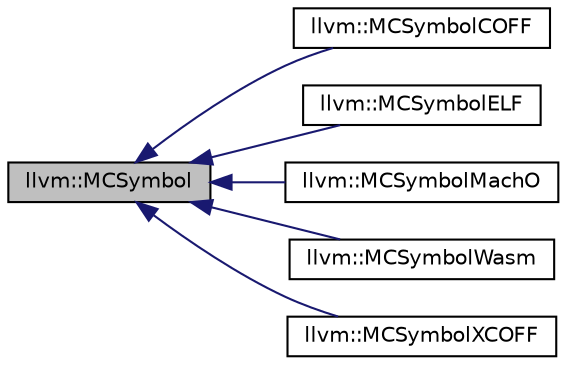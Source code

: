 digraph "llvm::MCSymbol"
{
 // LATEX_PDF_SIZE
  bgcolor="transparent";
  edge [fontname="Helvetica",fontsize="10",labelfontname="Helvetica",labelfontsize="10"];
  node [fontname="Helvetica",fontsize="10",shape="box"];
  rankdir="LR";
  Node1 [label="llvm::MCSymbol",height=0.2,width=0.4,color="black", fillcolor="grey75", style="filled", fontcolor="black",tooltip="MCSymbol - Instances of this class represent a symbol name in the MC file, and MCSymbols are created ..."];
  Node1 -> Node2 [dir="back",color="midnightblue",fontsize="10",style="solid",fontname="Helvetica"];
  Node2 [label="llvm::MCSymbolCOFF",height=0.2,width=0.4,color="black",URL="$classllvm_1_1MCSymbolCOFF.html",tooltip=" "];
  Node1 -> Node3 [dir="back",color="midnightblue",fontsize="10",style="solid",fontname="Helvetica"];
  Node3 [label="llvm::MCSymbolELF",height=0.2,width=0.4,color="black",URL="$classllvm_1_1MCSymbolELF.html",tooltip=" "];
  Node1 -> Node4 [dir="back",color="midnightblue",fontsize="10",style="solid",fontname="Helvetica"];
  Node4 [label="llvm::MCSymbolMachO",height=0.2,width=0.4,color="black",URL="$classllvm_1_1MCSymbolMachO.html",tooltip=" "];
  Node1 -> Node5 [dir="back",color="midnightblue",fontsize="10",style="solid",fontname="Helvetica"];
  Node5 [label="llvm::MCSymbolWasm",height=0.2,width=0.4,color="black",URL="$classllvm_1_1MCSymbolWasm.html",tooltip=" "];
  Node1 -> Node6 [dir="back",color="midnightblue",fontsize="10",style="solid",fontname="Helvetica"];
  Node6 [label="llvm::MCSymbolXCOFF",height=0.2,width=0.4,color="black",URL="$classllvm_1_1MCSymbolXCOFF.html",tooltip=" "];
}
